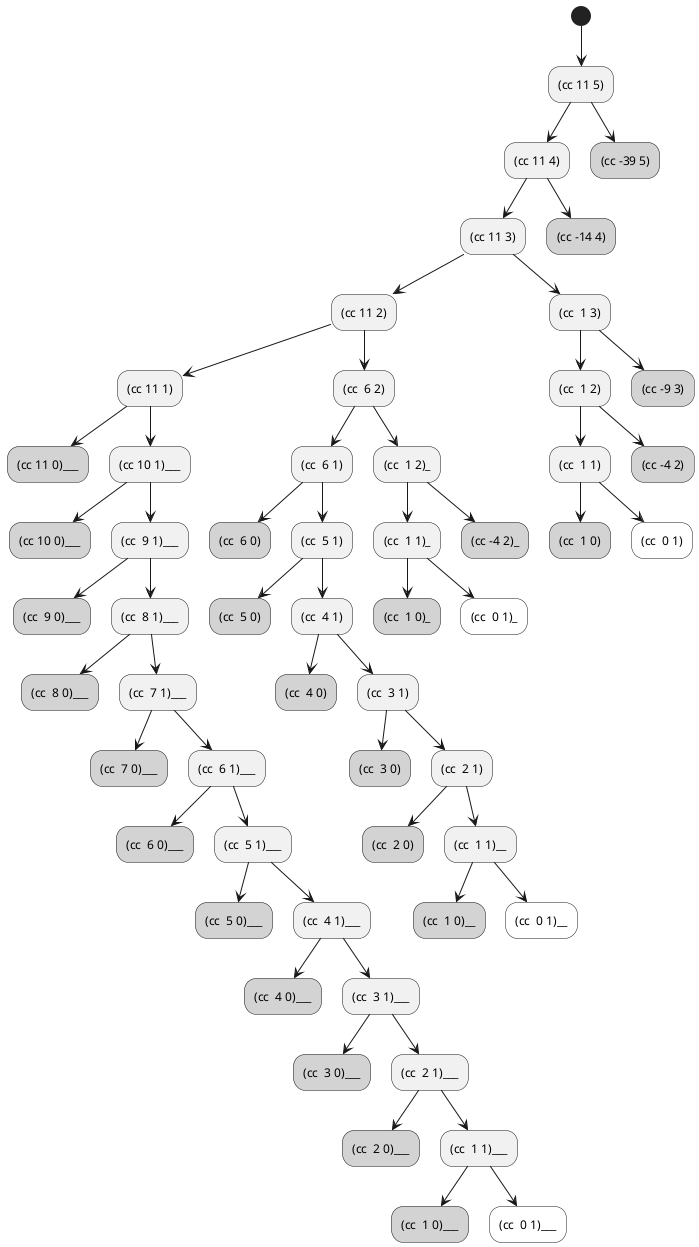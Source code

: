 @startuml ex01_14.png

(*) --> "(cc 11 5)"
"(cc 11 5)" --> "(cc 11 4)"
"(cc 11 5)" --> "(cc -39 5)" #lightgray
"(cc 11 4)" --> "(cc 11 3)"
"(cc 11 4)" --> "(cc -14 4)" #lightgray
"(cc 11 3)" --> "(cc 11 2)"
"(cc 11 3)" --> "(cc  1 3)"
"(cc  1 3)" --> "(cc  1 2)"
"(cc  1 3)" --> "(cc -9 3)" #lightgray
"(cc  1 2)" --> "(cc  1 1)"
"(cc  1 2)" --> "(cc -4 2)" #lightgray
"(cc  1 1)" --> "(cc  1 0)" #lightgray
"(cc  1 1)" --> "(cc  0 1)" #white

"(cc 11 2)" --> "(cc 11 1)"
"(cc 11 2)" --> "(cc  6 2)"
"(cc  6 2)" --> "(cc  6 1)"
"(cc  6 2)" --> "(cc  1 2)_"
"(cc  1 2)_" --> "(cc  1 1)_"
"(cc  1 2)_" --> "(cc -4 2)_" #lightgray
"(cc  1 1)_" --> "(cc  1 0)_" #lightgray
"(cc  1 1)_" --> "(cc  0 1)_" #white

"(cc  6 1)" --> "(cc  6 0)" #lightgray
"(cc  6 1)" --> "(cc  5 1)"
"(cc  5 1)" --> "(cc  5 0)" #lightgray
"(cc  5 1)" --> "(cc  4 1)"
"(cc  4 1)" --> "(cc  4 0)" #lightgray
"(cc  4 1)" --> "(cc  3 1)"
"(cc  3 1)" --> "(cc  3 0)" #lightgray
"(cc  3 1)" --> "(cc  2 1)"
"(cc  2 1)" --> "(cc  2 0)" #lightgray
"(cc  2 1)" --> "(cc  1 1)__"
"(cc  1 1)__" --> "(cc  1 0)__" #lightgray
"(cc  1 1)__" --> "(cc  0 1)__" #white

"(cc 11 1)" --> "(cc 11 0)___" #lightgray
"(cc 11 1)" --> "(cc 10 1)___"
"(cc 10 1)___" --> "(cc 10 0)___" #lightgray
"(cc 10 1)___" --> "(cc  9 1)___"
"(cc  9 1)___" --> "(cc  9 0)___" #lightgray
"(cc  9 1)___" --> "(cc  8 1)___"
"(cc  8 1)___" --> "(cc  8 0)___" #lightgray
"(cc  8 1)___" --> "(cc  7 1)___"
"(cc  7 1)___" --> "(cc  7 0)___" #lightgray
"(cc  7 1)___" --> "(cc  6 1)___"
"(cc  6 1)___" --> "(cc  6 0)___" #lightgray
"(cc  6 1)___" --> "(cc  5 1)___"
"(cc  5 1)___" --> "(cc  5 0)___" #lightgray
"(cc  5 1)___" --> "(cc  4 1)___"
"(cc  4 1)___" --> "(cc  4 0)___" #lightgray
"(cc  4 1)___" --> "(cc  3 1)___"
"(cc  3 1)___" --> "(cc  3 0)___" #lightgray
"(cc  3 1)___" --> "(cc  2 1)___"
"(cc  2 1)___" --> "(cc  2 0)___" #lightgray
"(cc  2 1)___" --> "(cc  1 1)___"
"(cc  1 1)___" --> "(cc  1 0)___" #lightgray
"(cc  1 1)___" --> "(cc  0 1)___" #white

@enduml